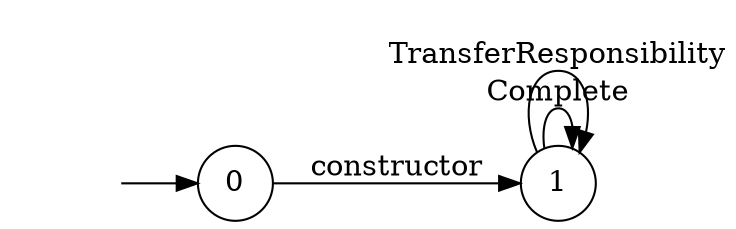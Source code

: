 digraph "Dapp-Automata-data/fuzzer/testnetdata-model-rq1-fix/BasicProvenance/FSM-0" {
	graph [rankdir=LR]
	"" [label="" shape=plaintext]
	0 [label=0 shape=circle]
	1 [label=1 shape=circle]
	"" -> 0 [label=""]
	0 -> 1 [label=constructor]
	1 -> 1 [label=Complete]
	1 -> 1 [label=TransferResponsibility]
}
